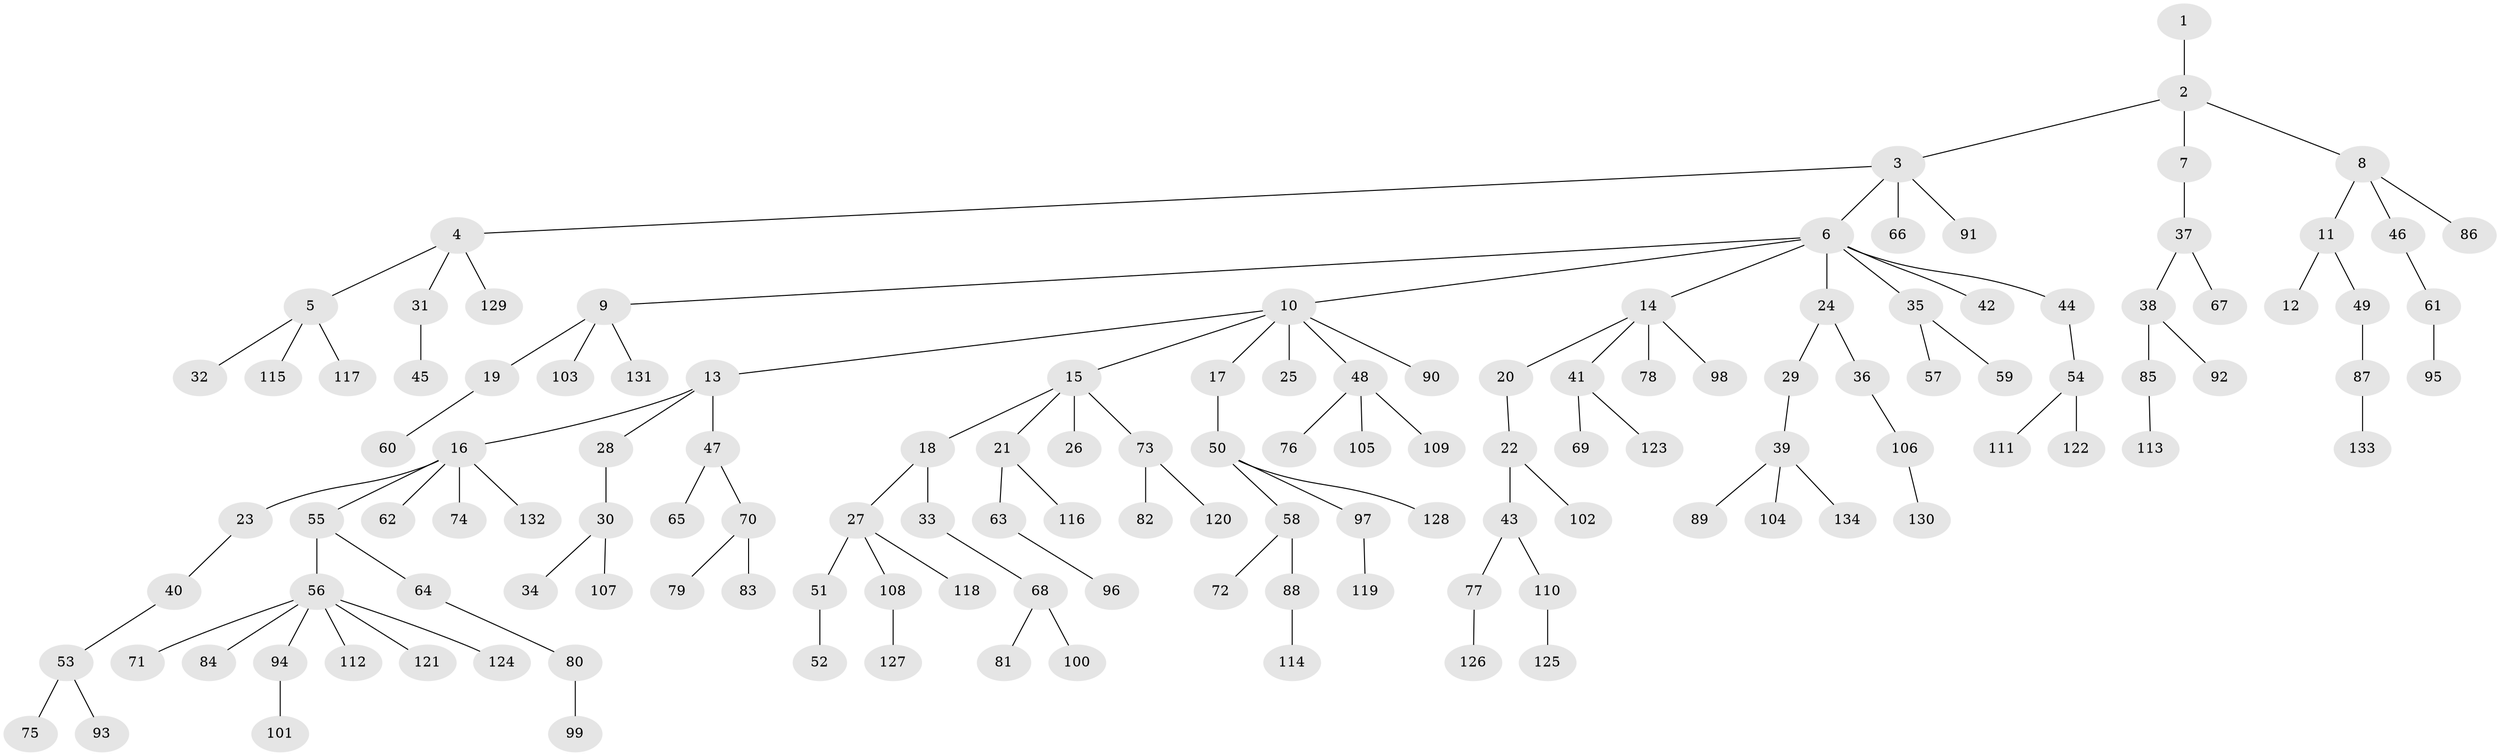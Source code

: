 // coarse degree distribution, {3: 0.14893617021276595, 2: 0.2765957446808511, 4: 0.06382978723404255, 6: 0.02127659574468085, 1: 0.46808510638297873, 7: 0.010638297872340425, 5: 0.010638297872340425}
// Generated by graph-tools (version 1.1) at 2025/37/03/04/25 23:37:23]
// undirected, 134 vertices, 133 edges
graph export_dot {
  node [color=gray90,style=filled];
  1;
  2;
  3;
  4;
  5;
  6;
  7;
  8;
  9;
  10;
  11;
  12;
  13;
  14;
  15;
  16;
  17;
  18;
  19;
  20;
  21;
  22;
  23;
  24;
  25;
  26;
  27;
  28;
  29;
  30;
  31;
  32;
  33;
  34;
  35;
  36;
  37;
  38;
  39;
  40;
  41;
  42;
  43;
  44;
  45;
  46;
  47;
  48;
  49;
  50;
  51;
  52;
  53;
  54;
  55;
  56;
  57;
  58;
  59;
  60;
  61;
  62;
  63;
  64;
  65;
  66;
  67;
  68;
  69;
  70;
  71;
  72;
  73;
  74;
  75;
  76;
  77;
  78;
  79;
  80;
  81;
  82;
  83;
  84;
  85;
  86;
  87;
  88;
  89;
  90;
  91;
  92;
  93;
  94;
  95;
  96;
  97;
  98;
  99;
  100;
  101;
  102;
  103;
  104;
  105;
  106;
  107;
  108;
  109;
  110;
  111;
  112;
  113;
  114;
  115;
  116;
  117;
  118;
  119;
  120;
  121;
  122;
  123;
  124;
  125;
  126;
  127;
  128;
  129;
  130;
  131;
  132;
  133;
  134;
  1 -- 2;
  2 -- 3;
  2 -- 7;
  2 -- 8;
  3 -- 4;
  3 -- 6;
  3 -- 66;
  3 -- 91;
  4 -- 5;
  4 -- 31;
  4 -- 129;
  5 -- 32;
  5 -- 115;
  5 -- 117;
  6 -- 9;
  6 -- 10;
  6 -- 14;
  6 -- 24;
  6 -- 35;
  6 -- 42;
  6 -- 44;
  7 -- 37;
  8 -- 11;
  8 -- 46;
  8 -- 86;
  9 -- 19;
  9 -- 103;
  9 -- 131;
  10 -- 13;
  10 -- 15;
  10 -- 17;
  10 -- 25;
  10 -- 48;
  10 -- 90;
  11 -- 12;
  11 -- 49;
  13 -- 16;
  13 -- 28;
  13 -- 47;
  14 -- 20;
  14 -- 41;
  14 -- 78;
  14 -- 98;
  15 -- 18;
  15 -- 21;
  15 -- 26;
  15 -- 73;
  16 -- 23;
  16 -- 55;
  16 -- 62;
  16 -- 74;
  16 -- 132;
  17 -- 50;
  18 -- 27;
  18 -- 33;
  19 -- 60;
  20 -- 22;
  21 -- 63;
  21 -- 116;
  22 -- 43;
  22 -- 102;
  23 -- 40;
  24 -- 29;
  24 -- 36;
  27 -- 51;
  27 -- 108;
  27 -- 118;
  28 -- 30;
  29 -- 39;
  30 -- 34;
  30 -- 107;
  31 -- 45;
  33 -- 68;
  35 -- 57;
  35 -- 59;
  36 -- 106;
  37 -- 38;
  37 -- 67;
  38 -- 85;
  38 -- 92;
  39 -- 89;
  39 -- 104;
  39 -- 134;
  40 -- 53;
  41 -- 69;
  41 -- 123;
  43 -- 77;
  43 -- 110;
  44 -- 54;
  46 -- 61;
  47 -- 65;
  47 -- 70;
  48 -- 76;
  48 -- 105;
  48 -- 109;
  49 -- 87;
  50 -- 58;
  50 -- 97;
  50 -- 128;
  51 -- 52;
  53 -- 75;
  53 -- 93;
  54 -- 111;
  54 -- 122;
  55 -- 56;
  55 -- 64;
  56 -- 71;
  56 -- 84;
  56 -- 94;
  56 -- 112;
  56 -- 121;
  56 -- 124;
  58 -- 72;
  58 -- 88;
  61 -- 95;
  63 -- 96;
  64 -- 80;
  68 -- 81;
  68 -- 100;
  70 -- 79;
  70 -- 83;
  73 -- 82;
  73 -- 120;
  77 -- 126;
  80 -- 99;
  85 -- 113;
  87 -- 133;
  88 -- 114;
  94 -- 101;
  97 -- 119;
  106 -- 130;
  108 -- 127;
  110 -- 125;
}
